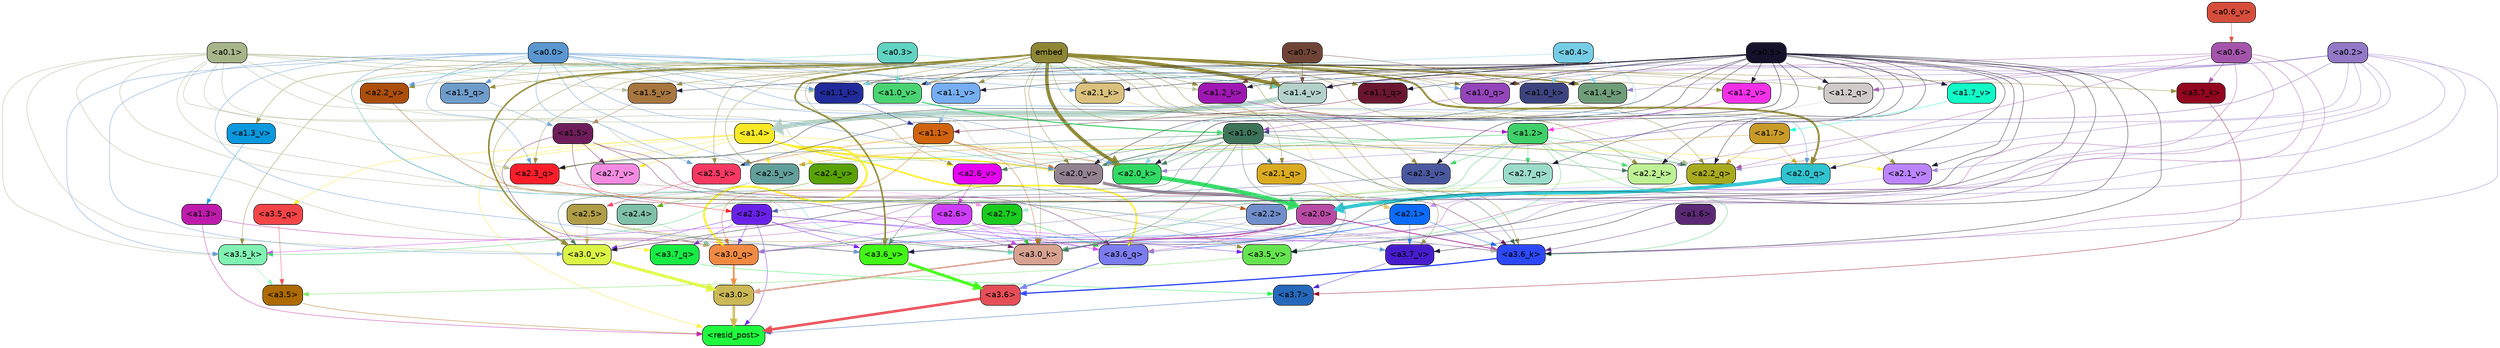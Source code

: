 strict digraph "" {
	graph [bgcolor=transparent,
		layout=dot,
		overlap=false,
		splines=true
	];
	"<a3.7>"	[color=black,
		fillcolor="#2568bb",
		fontname=Helvetica,
		shape=box,
		style="filled, rounded"];
	"<resid_post>"	[color=black,
		fillcolor="#1ff93e",
		fontname=Helvetica,
		shape=box,
		style="filled, rounded"];
	"<a3.7>" -> "<resid_post>"	[color="#2568bb",
		penwidth=0.6239100098609924];
	"<a3.6>"	[color=black,
		fillcolor="#e54e57",
		fontname=Helvetica,
		shape=box,
		style="filled, rounded"];
	"<a3.6>" -> "<resid_post>"	[color="#e54e57",
		penwidth=4.569062113761902];
	"<a3.5>"	[color=black,
		fillcolor="#ad6a01",
		fontname=Helvetica,
		shape=box,
		style="filled, rounded"];
	"<a3.5>" -> "<resid_post>"	[color="#ad6a01",
		penwidth=0.6];
	"<a3.0>"	[color=black,
		fillcolor="#cab755",
		fontname=Helvetica,
		shape=box,
		style="filled, rounded"];
	"<a3.0>" -> "<resid_post>"	[color="#cab755",
		penwidth=4.283544182777405];
	"<a2.3>"	[color=black,
		fillcolor="#6921e8",
		fontname=Helvetica,
		shape=box,
		style="filled, rounded"];
	"<a2.3>" -> "<resid_post>"	[color="#6921e8",
		penwidth=0.6];
	"<a3.7_q>"	[color=black,
		fillcolor="#18eb44",
		fontname=Helvetica,
		shape=box,
		style="filled, rounded"];
	"<a2.3>" -> "<a3.7_q>"	[color="#6921e8",
		penwidth=0.6];
	"<a3.6_q>"	[color=black,
		fillcolor="#7b7cee",
		fontname=Helvetica,
		shape=box,
		style="filled, rounded"];
	"<a2.3>" -> "<a3.6_q>"	[color="#6921e8",
		penwidth=0.6];
	"<a3.0_q>"	[color=black,
		fillcolor="#f08a43",
		fontname=Helvetica,
		shape=box,
		style="filled, rounded"];
	"<a2.3>" -> "<a3.0_q>"	[color="#6921e8",
		penwidth=0.6];
	"<a3.0_k>"	[color=black,
		fillcolor="#d8a290",
		fontname=Helvetica,
		shape=box,
		style="filled, rounded"];
	"<a2.3>" -> "<a3.0_k>"	[color="#6921e8",
		penwidth=0.6];
	"<a3.6_v>"	[color=black,
		fillcolor="#42f616",
		fontname=Helvetica,
		shape=box,
		style="filled, rounded"];
	"<a2.3>" -> "<a3.6_v>"	[color="#6921e8",
		penwidth=0.6];
	"<a3.5_v>"	[color=black,
		fillcolor="#65e350",
		fontname=Helvetica,
		shape=box,
		style="filled, rounded"];
	"<a2.3>" -> "<a3.5_v>"	[color="#6921e8",
		penwidth=0.6];
	"<a3.0_v>"	[color=black,
		fillcolor="#daf445",
		fontname=Helvetica,
		shape=box,
		style="filled, rounded"];
	"<a2.3>" -> "<a3.0_v>"	[color="#6921e8",
		penwidth=0.6];
	"<a1.4>"	[color=black,
		fillcolor="#f9e826",
		fontname=Helvetica,
		shape=box,
		style="filled, rounded"];
	"<a1.4>" -> "<resid_post>"	[color="#f9e826",
		penwidth=0.6];
	"<a1.4>" -> "<a3.7_q>"	[color="#f9e826",
		penwidth=0.6];
	"<a1.4>" -> "<a3.6_q>"	[color="#f9e826",
		penwidth=2.7934007048606873];
	"<a3.5_q>"	[color=black,
		fillcolor="#f34448",
		fontname=Helvetica,
		shape=box,
		style="filled, rounded"];
	"<a1.4>" -> "<a3.5_q>"	[color="#f9e826",
		penwidth=0.6];
	"<a1.4>" -> "<a3.0_q>"	[color="#f9e826",
		penwidth=3.340754985809326];
	"<a2.3_q>"	[color=black,
		fillcolor="#fb1e2a",
		fontname=Helvetica,
		shape=box,
		style="filled, rounded"];
	"<a1.4>" -> "<a2.3_q>"	[color="#f9e826",
		penwidth=0.6];
	"<a2.7_v>"	[color=black,
		fillcolor="#f28be0",
		fontname=Helvetica,
		shape=box,
		style="filled, rounded"];
	"<a1.4>" -> "<a2.7_v>"	[color="#f9e826",
		penwidth=0.6];
	"<a2.6_v>"	[color=black,
		fillcolor="#e802f2",
		fontname=Helvetica,
		shape=box,
		style="filled, rounded"];
	"<a1.4>" -> "<a2.6_v>"	[color="#f9e826",
		penwidth=0.6];
	"<a2.5_v>"	[color=black,
		fillcolor="#629f9a",
		fontname=Helvetica,
		shape=box,
		style="filled, rounded"];
	"<a1.4>" -> "<a2.5_v>"	[color="#f9e826",
		penwidth=0.6];
	"<a2.4_v>"	[color=black,
		fillcolor="#59a205",
		fontname=Helvetica,
		shape=box,
		style="filled, rounded"];
	"<a1.4>" -> "<a2.4_v>"	[color="#f9e826",
		penwidth=0.6];
	"<a2.1_v>"	[color=black,
		fillcolor="#bb84fe",
		fontname=Helvetica,
		shape=box,
		style="filled, rounded"];
	"<a1.4>" -> "<a2.1_v>"	[color="#f9e826",
		penwidth=0.6];
	"<a2.0_v>"	[color=black,
		fillcolor="#938391",
		fontname=Helvetica,
		shape=box,
		style="filled, rounded"];
	"<a1.4>" -> "<a2.0_v>"	[color="#f9e826",
		penwidth=2.268759250640869];
	"<a1.3>"	[color=black,
		fillcolor="#be1bac",
		fontname=Helvetica,
		shape=box,
		style="filled, rounded"];
	"<a1.3>" -> "<resid_post>"	[color="#be1bac",
		penwidth=0.6];
	"<a1.3>" -> "<a3.6_v>"	[color="#be1bac",
		penwidth=0.6];
	"<a3.7_q>" -> "<a3.7>"	[color="#18eb44",
		penwidth=0.6];
	"<a3.6_q>" -> "<a3.6>"	[color="#7b7cee",
		penwidth=2.0347584784030914];
	"<a3.5_q>" -> "<a3.5>"	[color="#f34448",
		penwidth=0.6];
	"<a3.0_q>" -> "<a3.0>"	[color="#f08a43",
		penwidth=2.8635367155075073];
	"<a3.7_k>"	[color=black,
		fillcolor="#92061f",
		fontname=Helvetica,
		shape=box,
		style="filled, rounded"];
	"<a3.7_k>" -> "<a3.7>"	[color="#92061f",
		penwidth=0.6];
	"<a3.6_k>"	[color=black,
		fillcolor="#2c48f8",
		fontname=Helvetica,
		shape=box,
		style="filled, rounded"];
	"<a3.6_k>" -> "<a3.6>"	[color="#2c48f8",
		penwidth=2.1760786175727844];
	"<a3.5_k>"	[color=black,
		fillcolor="#80f2b1",
		fontname=Helvetica,
		shape=box,
		style="filled, rounded"];
	"<a3.5_k>" -> "<a3.5>"	[color="#80f2b1",
		penwidth=0.6];
	"<a3.0_k>" -> "<a3.0>"	[color="#d8a290",
		penwidth=2.632905662059784];
	"<a3.7_v>"	[color=black,
		fillcolor="#471cce",
		fontname=Helvetica,
		shape=box,
		style="filled, rounded"];
	"<a3.7_v>" -> "<a3.7>"	[color="#471cce",
		penwidth=0.6];
	"<a3.6_v>" -> "<a3.6>"	[color="#42f616",
		penwidth=4.981305837631226];
	"<a3.5_v>" -> "<a3.5>"	[color="#65e350",
		penwidth=0.6];
	"<a3.0_v>" -> "<a3.0>"	[color="#daf445",
		penwidth=5.168330669403076];
	"<a2.7>"	[color=black,
		fillcolor="#1aca1f",
		fontname=Helvetica,
		shape=box,
		style="filled, rounded"];
	"<a2.7>" -> "<a3.6_q>"	[color="#1aca1f",
		penwidth=0.6];
	"<a2.7>" -> "<a3.0_q>"	[color="#1aca1f",
		penwidth=0.6];
	"<a2.7>" -> "<a3.0_k>"	[color="#1aca1f",
		penwidth=0.6];
	"<a2.6>"	[color=black,
		fillcolor="#ce3df9",
		fontname=Helvetica,
		shape=box,
		style="filled, rounded"];
	"<a2.6>" -> "<a3.6_q>"	[color="#ce3df9",
		penwidth=0.6];
	"<a2.6>" -> "<a3.0_q>"	[color="#ce3df9",
		penwidth=0.6];
	"<a2.6>" -> "<a3.6_k>"	[color="#ce3df9",
		penwidth=0.6];
	"<a2.6>" -> "<a3.5_k>"	[color="#ce3df9",
		penwidth=0.6];
	"<a2.6>" -> "<a3.0_k>"	[color="#ce3df9",
		penwidth=0.6];
	"<a2.1>"	[color=black,
		fillcolor="#0c6cf9",
		fontname=Helvetica,
		shape=box,
		style="filled, rounded"];
	"<a2.1>" -> "<a3.6_q>"	[color="#0c6cf9",
		penwidth=0.6];
	"<a2.1>" -> "<a3.0_q>"	[color="#0c6cf9",
		penwidth=0.6];
	"<a2.1>" -> "<a3.6_k>"	[color="#0c6cf9",
		penwidth=0.6];
	"<a2.1>" -> "<a3.0_k>"	[color="#0c6cf9",
		penwidth=0.6];
	"<a2.1>" -> "<a3.7_v>"	[color="#0c6cf9",
		penwidth=0.6];
	"<a2.1>" -> "<a3.6_v>"	[color="#0c6cf9",
		penwidth=0.6];
	"<a2.0>"	[color=black,
		fillcolor="#b84ba4",
		fontname=Helvetica,
		shape=box,
		style="filled, rounded"];
	"<a2.0>" -> "<a3.6_q>"	[color="#b84ba4",
		penwidth=0.6];
	"<a2.0>" -> "<a3.0_q>"	[color="#b84ba4",
		penwidth=0.6];
	"<a2.0>" -> "<a3.6_k>"	[color="#b84ba4",
		penwidth=1.6382827460765839];
	"<a2.0>" -> "<a3.0_k>"	[color="#b84ba4",
		penwidth=2.161143198609352];
	"<a1.5>"	[color=black,
		fillcolor="#6d1d5a",
		fontname=Helvetica,
		shape=box,
		style="filled, rounded"];
	"<a1.5>" -> "<a3.6_q>"	[color="#6d1d5a",
		penwidth=0.6];
	"<a1.5>" -> "<a3.0_q>"	[color="#6d1d5a",
		penwidth=0.6];
	"<a1.5>" -> "<a3.6_k>"	[color="#6d1d5a",
		penwidth=0.6];
	"<a1.5>" -> "<a3.0_k>"	[color="#6d1d5a",
		penwidth=0.6];
	"<a1.5>" -> "<a2.7_v>"	[color="#6d1d5a",
		penwidth=0.6];
	"<a0.2>"	[color=black,
		fillcolor="#9379c7",
		fontname=Helvetica,
		shape=box,
		style="filled, rounded"];
	"<a0.2>" -> "<a3.6_q>"	[color="#9379c7",
		penwidth=0.6];
	"<a0.2>" -> "<a3.0_q>"	[color="#9379c7",
		penwidth=0.6];
	"<a0.2>" -> "<a3.6_k>"	[color="#9379c7",
		penwidth=0.6];
	"<a0.2>" -> "<a3.0_k>"	[color="#9379c7",
		penwidth=0.6];
	"<a2.2_q>"	[color=black,
		fillcolor="#a8aa1e",
		fontname=Helvetica,
		shape=box,
		style="filled, rounded"];
	"<a0.2>" -> "<a2.2_q>"	[color="#9379c7",
		penwidth=0.6];
	"<a2.2_k>"	[color=black,
		fillcolor="#bef195",
		fontname=Helvetica,
		shape=box,
		style="filled, rounded"];
	"<a0.2>" -> "<a2.2_k>"	[color="#9379c7",
		penwidth=0.6];
	"<a2.0_k>"	[color=black,
		fillcolor="#33d965",
		fontname=Helvetica,
		shape=box,
		style="filled, rounded"];
	"<a0.2>" -> "<a2.0_k>"	[color="#9379c7",
		penwidth=0.6];
	"<a0.2>" -> "<a2.1_v>"	[color="#9379c7",
		penwidth=0.6];
	"<a0.2>" -> "<a2.0_v>"	[color="#9379c7",
		penwidth=0.6];
	"<a1.2_q>"	[color=black,
		fillcolor="#d0cac8",
		fontname=Helvetica,
		shape=box,
		style="filled, rounded"];
	"<a0.2>" -> "<a1.2_q>"	[color="#9379c7",
		penwidth=0.6];
	"<a1.0_q>"	[color=black,
		fillcolor="#9445ba",
		fontname=Helvetica,
		shape=box,
		style="filled, rounded"];
	"<a0.2>" -> "<a1.0_q>"	[color="#9379c7",
		penwidth=0.6];
	"<a1.4_k>"	[color=black,
		fillcolor="#6f9d7a",
		fontname=Helvetica,
		shape=box,
		style="filled, rounded"];
	"<a0.2>" -> "<a1.4_k>"	[color="#9379c7",
		penwidth=0.6];
	"<a1.4_v>"	[color=black,
		fillcolor="#b4d2ca",
		fontname=Helvetica,
		shape=box,
		style="filled, rounded"];
	"<a0.2>" -> "<a1.4_v>"	[color="#9379c7",
		penwidth=0.6];
	"<a2.5>"	[color=black,
		fillcolor="#af9d47",
		fontname=Helvetica,
		shape=box,
		style="filled, rounded"];
	"<a2.5>" -> "<a3.0_q>"	[color="#af9d47",
		penwidth=0.6];
	"<a2.5>" -> "<a3.0_k>"	[color="#af9d47",
		penwidth=0.6];
	"<a2.5>" -> "<a3.6_v>"	[color="#af9d47",
		penwidth=0.6];
	"<a2.5>" -> "<a3.0_v>"	[color="#af9d47",
		penwidth=0.6];
	"<a2.4>"	[color=black,
		fillcolor="#80c0a9",
		fontname=Helvetica,
		shape=box,
		style="filled, rounded"];
	"<a2.4>" -> "<a3.0_q>"	[color="#80c0a9",
		penwidth=0.6];
	"<a1.1>"	[color=black,
		fillcolor="#d1630e",
		fontname=Helvetica,
		shape=box,
		style="filled, rounded"];
	"<a1.1>" -> "<a3.0_q>"	[color="#d1630e",
		penwidth=0.6];
	"<a1.1>" -> "<a3.0_k>"	[color="#d1630e",
		penwidth=0.6];
	"<a2.5_k>"	[color=black,
		fillcolor="#f63862",
		fontname=Helvetica,
		shape=box,
		style="filled, rounded"];
	"<a1.1>" -> "<a2.5_k>"	[color="#d1630e",
		penwidth=0.6];
	"<a1.1>" -> "<a2.0_k>"	[color="#d1630e",
		penwidth=0.6];
	"<a1.1>" -> "<a2.0_v>"	[color="#d1630e",
		penwidth=0.6];
	"<a0.6>"	[color=black,
		fillcolor="#a554ab",
		fontname=Helvetica,
		shape=box,
		style="filled, rounded"];
	"<a0.6>" -> "<a3.7_k>"	[color="#a554ab",
		penwidth=0.6];
	"<a0.6>" -> "<a3.6_k>"	[color="#a554ab",
		penwidth=0.6];
	"<a0.6>" -> "<a3.0_k>"	[color="#a554ab",
		penwidth=0.6];
	"<a0.6>" -> "<a3.6_v>"	[color="#a554ab",
		penwidth=0.6];
	"<a0.6>" -> "<a3.0_v>"	[color="#a554ab",
		penwidth=0.6];
	"<a0.6>" -> "<a2.2_q>"	[color="#a554ab",
		penwidth=0.6];
	"<a0.6>" -> "<a1.2_q>"	[color="#a554ab",
		penwidth=0.6];
	"<a0.6>" -> "<a1.4_v>"	[color="#a554ab",
		penwidth=0.6];
	embed	[color=black,
		fillcolor="#8d8634",
		fontname=Helvetica,
		shape=box,
		style="filled, rounded"];
	embed -> "<a3.7_k>"	[color="#8d8634",
		penwidth=0.6];
	embed -> "<a3.6_k>"	[color="#8d8634",
		penwidth=0.6];
	embed -> "<a3.5_k>"	[color="#8d8634",
		penwidth=0.6];
	embed -> "<a3.0_k>"	[color="#8d8634",
		penwidth=0.6];
	embed -> "<a3.7_v>"	[color="#8d8634",
		penwidth=0.6];
	embed -> "<a3.6_v>"	[color="#8d8634",
		penwidth=2.7825746536254883];
	embed -> "<a3.5_v>"	[color="#8d8634",
		penwidth=0.6];
	embed -> "<a3.0_v>"	[color="#8d8634",
		penwidth=2.6950180530548096];
	embed -> "<a2.3_q>"	[color="#8d8634",
		penwidth=0.6];
	embed -> "<a2.2_q>"	[color="#8d8634",
		penwidth=0.6];
	"<a2.1_q>"	[color=black,
		fillcolor="#daaa21",
		fontname=Helvetica,
		shape=box,
		style="filled, rounded"];
	embed -> "<a2.1_q>"	[color="#8d8634",
		penwidth=0.6];
	"<a2.0_q>"	[color=black,
		fillcolor="#30c3cf",
		fontname=Helvetica,
		shape=box,
		style="filled, rounded"];
	embed -> "<a2.0_q>"	[color="#8d8634",
		penwidth=3.305941343307495];
	embed -> "<a2.5_k>"	[color="#8d8634",
		penwidth=0.6];
	embed -> "<a2.2_k>"	[color="#8d8634",
		penwidth=0.6698317527770996];
	"<a2.1_k>"	[color=black,
		fillcolor="#dac17d",
		fontname=Helvetica,
		shape=box,
		style="filled, rounded"];
	embed -> "<a2.1_k>"	[color="#8d8634",
		penwidth=0.6];
	embed -> "<a2.0_k>"	[color="#8d8634",
		penwidth=6.12570995092392];
	embed -> "<a2.6_v>"	[color="#8d8634",
		penwidth=0.6];
	embed -> "<a2.5_v>"	[color="#8d8634",
		penwidth=0.6];
	"<a2.3_v>"	[color=black,
		fillcolor="#4a589f",
		fontname=Helvetica,
		shape=box,
		style="filled, rounded"];
	embed -> "<a2.3_v>"	[color="#8d8634",
		penwidth=0.6];
	"<a2.2_v>"	[color=black,
		fillcolor="#ac4e0c",
		fontname=Helvetica,
		shape=box,
		style="filled, rounded"];
	embed -> "<a2.2_v>"	[color="#8d8634",
		penwidth=0.6];
	embed -> "<a2.1_v>"	[color="#8d8634",
		penwidth=0.6];
	embed -> "<a2.0_v>"	[color="#8d8634",
		penwidth=0.6];
	"<a1.5_q>"	[color=black,
		fillcolor="#6e9dcb",
		fontname=Helvetica,
		shape=box,
		style="filled, rounded"];
	embed -> "<a1.5_q>"	[color="#8d8634",
		penwidth=0.6];
	embed -> "<a1.2_q>"	[color="#8d8634",
		penwidth=0.6087074279785156];
	"<a1.1_q>"	[color=black,
		fillcolor="#6a1630",
		fontname=Helvetica,
		shape=box,
		style="filled, rounded"];
	embed -> "<a1.1_q>"	[color="#8d8634",
		penwidth=0.6];
	embed -> "<a1.0_q>"	[color="#8d8634",
		penwidth=0.6];
	embed -> "<a1.4_k>"	[color="#8d8634",
		penwidth=2.1858973503112793];
	"<a1.2_k>"	[color=black,
		fillcolor="#9f17b2",
		fontname=Helvetica,
		shape=box,
		style="filled, rounded"];
	embed -> "<a1.2_k>"	[color="#8d8634",
		penwidth=0.6];
	"<a1.1_k>"	[color=black,
		fillcolor="#212b9b",
		fontname=Helvetica,
		shape=box,
		style="filled, rounded"];
	embed -> "<a1.1_k>"	[color="#8d8634",
		penwidth=0.6];
	"<a1.0_k>"	[color=black,
		fillcolor="#3d447f",
		fontname=Helvetica,
		shape=box,
		style="filled, rounded"];
	embed -> "<a1.0_k>"	[color="#8d8634",
		penwidth=0.6];
	"<a1.5_v>"	[color=black,
		fillcolor="#a8763f",
		fontname=Helvetica,
		shape=box,
		style="filled, rounded"];
	embed -> "<a1.5_v>"	[color="#8d8634",
		penwidth=0.6];
	embed -> "<a1.4_v>"	[color="#8d8634",
		penwidth=6.590077131986618];
	"<a1.3_v>"	[color=black,
		fillcolor="#0a98de",
		fontname=Helvetica,
		shape=box,
		style="filled, rounded"];
	embed -> "<a1.3_v>"	[color="#8d8634",
		penwidth=0.6];
	"<a1.2_v>"	[color=black,
		fillcolor="#f330e8",
		fontname=Helvetica,
		shape=box,
		style="filled, rounded"];
	embed -> "<a1.2_v>"	[color="#8d8634",
		penwidth=0.6];
	"<a1.1_v>"	[color=black,
		fillcolor="#76aef2",
		fontname=Helvetica,
		shape=box,
		style="filled, rounded"];
	embed -> "<a1.1_v>"	[color="#8d8634",
		penwidth=0.6];
	"<a1.0_v>"	[color=black,
		fillcolor="#4ad372",
		fontname=Helvetica,
		shape=box,
		style="filled, rounded"];
	embed -> "<a1.0_v>"	[color="#8d8634",
		penwidth=1.2076449394226074];
	"<a2.2>"	[color=black,
		fillcolor="#718eca",
		fontname=Helvetica,
		shape=box,
		style="filled, rounded"];
	"<a2.2>" -> "<a3.6_k>"	[color="#718eca",
		penwidth=0.6];
	"<a2.2>" -> "<a3.0_k>"	[color="#718eca",
		penwidth=0.6];
	"<a2.2>" -> "<a3.6_v>"	[color="#718eca",
		penwidth=0.6];
	"<a1.6>"	[color=black,
		fillcolor="#5b2875",
		fontname=Helvetica,
		shape=box,
		style="filled, rounded"];
	"<a1.6>" -> "<a3.6_k>"	[color="#5b2875",
		penwidth=0.6];
	"<a1.2>"	[color=black,
		fillcolor="#3fd069",
		fontname=Helvetica,
		shape=box,
		style="filled, rounded"];
	"<a1.2>" -> "<a3.6_k>"	[color="#3fd069",
		penwidth=0.6];
	"<a1.2>" -> "<a3.5_k>"	[color="#3fd069",
		penwidth=0.6];
	"<a1.2>" -> "<a3.0_k>"	[color="#3fd069",
		penwidth=0.6];
	"<a1.2>" -> "<a3.5_v>"	[color="#3fd069",
		penwidth=0.6];
	"<a2.7_q>"	[color=black,
		fillcolor="#9bdcc8",
		fontname=Helvetica,
		shape=box,
		style="filled, rounded"];
	"<a1.2>" -> "<a2.7_q>"	[color="#3fd069",
		penwidth=0.6];
	"<a1.2>" -> "<a2.2_q>"	[color="#3fd069",
		penwidth=0.6];
	"<a1.2>" -> "<a2.2_k>"	[color="#3fd069",
		penwidth=0.6];
	"<a1.2>" -> "<a2.5_v>"	[color="#3fd069",
		penwidth=0.6];
	"<a1.2>" -> "<a2.3_v>"	[color="#3fd069",
		penwidth=0.6];
	"<a1.2>" -> "<a2.0_v>"	[color="#3fd069",
		penwidth=0.6];
	"<a1.0>"	[color=black,
		fillcolor="#3d7359",
		fontname=Helvetica,
		shape=box,
		style="filled, rounded"];
	"<a1.0>" -> "<a3.6_k>"	[color="#3d7359",
		penwidth=0.6];
	"<a1.0>" -> "<a3.0_k>"	[color="#3d7359",
		penwidth=0.6];
	"<a1.0>" -> "<a3.6_v>"	[color="#3d7359",
		penwidth=0.6];
	"<a1.0>" -> "<a3.5_v>"	[color="#3d7359",
		penwidth=0.6];
	"<a1.0>" -> "<a3.0_v>"	[color="#3d7359",
		penwidth=0.6];
	"<a1.0>" -> "<a2.3_q>"	[color="#3d7359",
		penwidth=0.6];
	"<a1.0>" -> "<a2.2_q>"	[color="#3d7359",
		penwidth=0.6];
	"<a1.0>" -> "<a2.1_q>"	[color="#3d7359",
		penwidth=0.6];
	"<a1.0>" -> "<a2.2_k>"	[color="#3d7359",
		penwidth=0.6];
	"<a1.0>" -> "<a2.0_k>"	[color="#3d7359",
		penwidth=0.6];
	"<a1.0>" -> "<a2.6_v>"	[color="#3d7359",
		penwidth=0.6];
	"<a1.0>" -> "<a2.0_v>"	[color="#3d7359",
		penwidth=1.2213096618652344];
	"<a0.5>"	[color=black,
		fillcolor="#16112b",
		fontname=Helvetica,
		shape=box,
		style="filled, rounded"];
	"<a0.5>" -> "<a3.6_k>"	[color="#16112b",
		penwidth=0.6];
	"<a0.5>" -> "<a3.7_v>"	[color="#16112b",
		penwidth=0.6];
	"<a0.5>" -> "<a3.6_v>"	[color="#16112b",
		penwidth=0.6];
	"<a0.5>" -> "<a3.5_v>"	[color="#16112b",
		penwidth=0.6];
	"<a0.5>" -> "<a3.0_v>"	[color="#16112b",
		penwidth=0.6];
	"<a0.5>" -> "<a2.7_q>"	[color="#16112b",
		penwidth=0.6];
	"<a0.5>" -> "<a2.3_q>"	[color="#16112b",
		penwidth=0.6];
	"<a0.5>" -> "<a2.2_q>"	[color="#16112b",
		penwidth=0.6];
	"<a0.5>" -> "<a2.0_q>"	[color="#16112b",
		penwidth=0.6];
	"<a0.5>" -> "<a2.5_k>"	[color="#16112b",
		penwidth=0.6];
	"<a0.5>" -> "<a2.2_k>"	[color="#16112b",
		penwidth=0.6];
	"<a0.5>" -> "<a2.1_k>"	[color="#16112b",
		penwidth=0.6];
	"<a0.5>" -> "<a2.0_k>"	[color="#16112b",
		penwidth=0.6900839805603027];
	"<a0.5>" -> "<a2.3_v>"	[color="#16112b",
		penwidth=0.6];
	"<a0.5>" -> "<a2.1_v>"	[color="#16112b",
		penwidth=0.6];
	"<a0.5>" -> "<a2.0_v>"	[color="#16112b",
		penwidth=0.6];
	"<a0.5>" -> "<a1.2_q>"	[color="#16112b",
		penwidth=0.6];
	"<a0.5>" -> "<a1.1_q>"	[color="#16112b",
		penwidth=0.6];
	"<a0.5>" -> "<a1.0_q>"	[color="#16112b",
		penwidth=0.6];
	"<a0.5>" -> "<a1.2_k>"	[color="#16112b",
		penwidth=0.6];
	"<a0.5>" -> "<a1.1_k>"	[color="#16112b",
		penwidth=0.6];
	"<a0.5>" -> "<a1.0_k>"	[color="#16112b",
		penwidth=0.6];
	"<a1.7_v>"	[color=black,
		fillcolor="#11fbc7",
		fontname=Helvetica,
		shape=box,
		style="filled, rounded"];
	"<a0.5>" -> "<a1.7_v>"	[color="#16112b",
		penwidth=0.6];
	"<a0.5>" -> "<a1.5_v>"	[color="#16112b",
		penwidth=0.6];
	"<a0.5>" -> "<a1.4_v>"	[color="#16112b",
		penwidth=0.9985027313232422];
	"<a0.5>" -> "<a1.2_v>"	[color="#16112b",
		penwidth=0.6];
	"<a0.5>" -> "<a1.1_v>"	[color="#16112b",
		penwidth=0.6];
	"<a0.5>" -> "<a1.0_v>"	[color="#16112b",
		penwidth=0.6];
	"<a0.1>"	[color=black,
		fillcolor="#a7b58a",
		fontname=Helvetica,
		shape=box,
		style="filled, rounded"];
	"<a0.1>" -> "<a3.6_k>"	[color="#a7b58a",
		penwidth=0.6];
	"<a0.1>" -> "<a3.5_k>"	[color="#a7b58a",
		penwidth=0.6];
	"<a0.1>" -> "<a3.0_k>"	[color="#a7b58a",
		penwidth=0.6];
	"<a0.1>" -> "<a3.6_v>"	[color="#a7b58a",
		penwidth=0.6];
	"<a0.1>" -> "<a3.0_v>"	[color="#a7b58a",
		penwidth=0.6];
	"<a0.1>" -> "<a2.3_q>"	[color="#a7b58a",
		penwidth=0.6];
	"<a0.1>" -> "<a2.2_q>"	[color="#a7b58a",
		penwidth=0.6];
	"<a0.1>" -> "<a2.0_k>"	[color="#a7b58a",
		penwidth=0.6];
	"<a0.1>" -> "<a2.5_v>"	[color="#a7b58a",
		penwidth=0.6];
	"<a0.1>" -> "<a2.0_v>"	[color="#a7b58a",
		penwidth=0.6];
	"<a0.1>" -> "<a1.2_q>"	[color="#a7b58a",
		penwidth=0.6218185424804688];
	"<a0.1>" -> "<a1.2_k>"	[color="#a7b58a",
		penwidth=0.6];
	"<a0.1>" -> "<a1.1_k>"	[color="#a7b58a",
		penwidth=0.6];
	"<a0.1>" -> "<a1.5_v>"	[color="#a7b58a",
		penwidth=0.6];
	"<a0.1>" -> "<a1.4_v>"	[color="#a7b58a",
		penwidth=0.6];
	"<a0.1>" -> "<a1.0_v>"	[color="#a7b58a",
		penwidth=0.6];
	"<a0.0>"	[color=black,
		fillcolor="#5a97d1",
		fontname=Helvetica,
		shape=box,
		style="filled, rounded"];
	"<a0.0>" -> "<a3.5_k>"	[color="#5a97d1",
		penwidth=0.6];
	"<a0.0>" -> "<a3.7_v>"	[color="#5a97d1",
		penwidth=0.6];
	"<a0.0>" -> "<a3.6_v>"	[color="#5a97d1",
		penwidth=0.6];
	"<a0.0>" -> "<a3.0_v>"	[color="#5a97d1",
		penwidth=0.6];
	"<a0.0>" -> "<a2.3_q>"	[color="#5a97d1",
		penwidth=0.6];
	"<a0.0>" -> "<a2.0_q>"	[color="#5a97d1",
		penwidth=0.6];
	"<a0.0>" -> "<a2.5_k>"	[color="#5a97d1",
		penwidth=0.6];
	"<a0.0>" -> "<a2.1_k>"	[color="#5a97d1",
		penwidth=0.6];
	"<a0.0>" -> "<a2.0_k>"	[color="#5a97d1",
		penwidth=0.6];
	"<a0.0>" -> "<a2.5_v>"	[color="#5a97d1",
		penwidth=0.6];
	"<a0.0>" -> "<a2.2_v>"	[color="#5a97d1",
		penwidth=0.6];
	"<a0.0>" -> "<a2.0_v>"	[color="#5a97d1",
		penwidth=0.6];
	"<a0.0>" -> "<a1.5_q>"	[color="#5a97d1",
		penwidth=0.6];
	"<a0.0>" -> "<a1.0_q>"	[color="#5a97d1",
		penwidth=0.6];
	"<a0.0>" -> "<a1.1_k>"	[color="#5a97d1",
		penwidth=0.6];
	"<a0.0>" -> "<a1.4_v>"	[color="#5a97d1",
		penwidth=0.6];
	"<a0.0>" -> "<a1.1_v>"	[color="#5a97d1",
		penwidth=0.6];
	"<a0.3>"	[color=black,
		fillcolor="#60d3c2",
		fontname=Helvetica,
		shape=box,
		style="filled, rounded"];
	"<a0.3>" -> "<a3.0_k>"	[color="#60d3c2",
		penwidth=0.6];
	"<a0.3>" -> "<a1.4_v>"	[color="#60d3c2",
		penwidth=0.6];
	"<a0.3>" -> "<a1.0_v>"	[color="#60d3c2",
		penwidth=0.6];
	"<a2.7_q>" -> "<a2.7>"	[color="#9bdcc8",
		penwidth=0.6];
	"<a2.3_q>" -> "<a2.3>"	[color="#fb1e2a",
		penwidth=0.6];
	"<a2.2_q>" -> "<a2.2>"	[color="#a8aa1e",
		penwidth=0.7553567886352539];
	"<a2.1_q>" -> "<a2.1>"	[color="#daaa21",
		penwidth=0.6];
	"<a2.0_q>" -> "<a2.0>"	[color="#30c3cf",
		penwidth=6.256794691085815];
	"<a2.5_k>" -> "<a2.5>"	[color="#f63862",
		penwidth=0.6];
	"<a2.2_k>" -> "<a2.2>"	[color="#bef195",
		penwidth=0.8854708671569824];
	"<a2.1_k>" -> "<a2.1>"	[color="#dac17d",
		penwidth=0.6];
	"<a2.0_k>" -> "<a2.0>"	[color="#33d965",
		penwidth=7.231504917144775];
	"<a2.7_v>" -> "<a2.7>"	[color="#f28be0",
		penwidth=0.6];
	"<a2.6_v>" -> "<a2.6>"	[color="#e802f2",
		penwidth=0.6];
	"<a2.5_v>" -> "<a2.5>"	[color="#629f9a",
		penwidth=0.6];
	"<a2.4_v>" -> "<a2.4>"	[color="#59a205",
		penwidth=0.6];
	"<a2.3_v>" -> "<a2.3>"	[color="#4a589f",
		penwidth=0.6];
	"<a2.2_v>" -> "<a2.2>"	[color="#ac4e0c",
		penwidth=0.6];
	"<a2.1_v>" -> "<a2.1>"	[color="#bb84fe",
		penwidth=0.6];
	"<a2.0_v>" -> "<a2.0>"	[color="#938391",
		penwidth=5.231471925973892];
	"<a1.7>"	[color=black,
		fillcolor="#c89a28",
		fontname=Helvetica,
		shape=box,
		style="filled, rounded"];
	"<a1.7>" -> "<a2.2_q>"	[color="#c89a28",
		penwidth=0.6];
	"<a1.7>" -> "<a2.0_q>"	[color="#c89a28",
		penwidth=0.6];
	"<a1.7>" -> "<a2.5_v>"	[color="#c89a28",
		penwidth=0.6];
	"<a0.4>"	[color=black,
		fillcolor="#75cde5",
		fontname=Helvetica,
		shape=box,
		style="filled, rounded"];
	"<a0.4>" -> "<a2.0_k>"	[color="#75cde5",
		penwidth=0.6];
	"<a0.4>" -> "<a1.4_k>"	[color="#75cde5",
		penwidth=0.6];
	"<a0.4>" -> "<a1.1_k>"	[color="#75cde5",
		penwidth=0.6];
	"<a0.4>" -> "<a1.0_k>"	[color="#75cde5",
		penwidth=0.6];
	"<a1.5_q>" -> "<a1.5>"	[color="#6e9dcb",
		penwidth=0.6];
	"<a1.2_q>" -> "<a1.2>"	[color="#d0cac8",
		penwidth=0.6];
	"<a1.1_q>" -> "<a1.1>"	[color="#6a1630",
		penwidth=0.6];
	"<a1.0_q>" -> "<a1.0>"	[color="#9445ba",
		penwidth=0.6];
	"<a1.4_k>" -> "<a1.4>"	[color="#6f9d7a",
		penwidth=0.6];
	"<a1.2_k>" -> "<a1.2>"	[color="#9f17b2",
		penwidth=0.6];
	"<a1.1_k>" -> "<a1.1>"	[color="#212b9b",
		penwidth=0.6];
	"<a1.0_k>" -> "<a1.0>"	[color="#3d447f",
		penwidth=0.6];
	"<a1.7_v>" -> "<a1.7>"	[color="#11fbc7",
		penwidth=0.6];
	"<a1.5_v>" -> "<a1.5>"	[color="#a8763f",
		penwidth=0.6];
	"<a1.4_v>" -> "<a1.4>"	[color="#b4d2ca",
		penwidth=8.36684274673462];
	"<a1.3_v>" -> "<a1.3>"	[color="#0a98de",
		penwidth=0.6];
	"<a1.2_v>" -> "<a1.2>"	[color="#f330e8",
		penwidth=0.6];
	"<a1.1_v>" -> "<a1.1>"	[color="#76aef2",
		penwidth=0.6];
	"<a1.0_v>" -> "<a1.0>"	[color="#4ad372",
		penwidth=1.9665732383728027];
	"<a0.7>"	[color=black,
		fillcolor="#6f4335",
		fontname=Helvetica,
		shape=box,
		style="filled, rounded"];
	"<a0.7>" -> "<a1.2_k>"	[color="#6f4335",
		penwidth=0.6];
	"<a0.7>" -> "<a1.0_k>"	[color="#6f4335",
		penwidth=0.6];
	"<a0.7>" -> "<a1.4_v>"	[color="#6f4335",
		penwidth=0.6];
	"<a0.6_v>"	[color=black,
		fillcolor="#d74d3c",
		fontname=Helvetica,
		shape=box,
		style="filled, rounded"];
	"<a0.6_v>" -> "<a0.6>"	[color="#d74d3c",
		penwidth=0.6];
}
